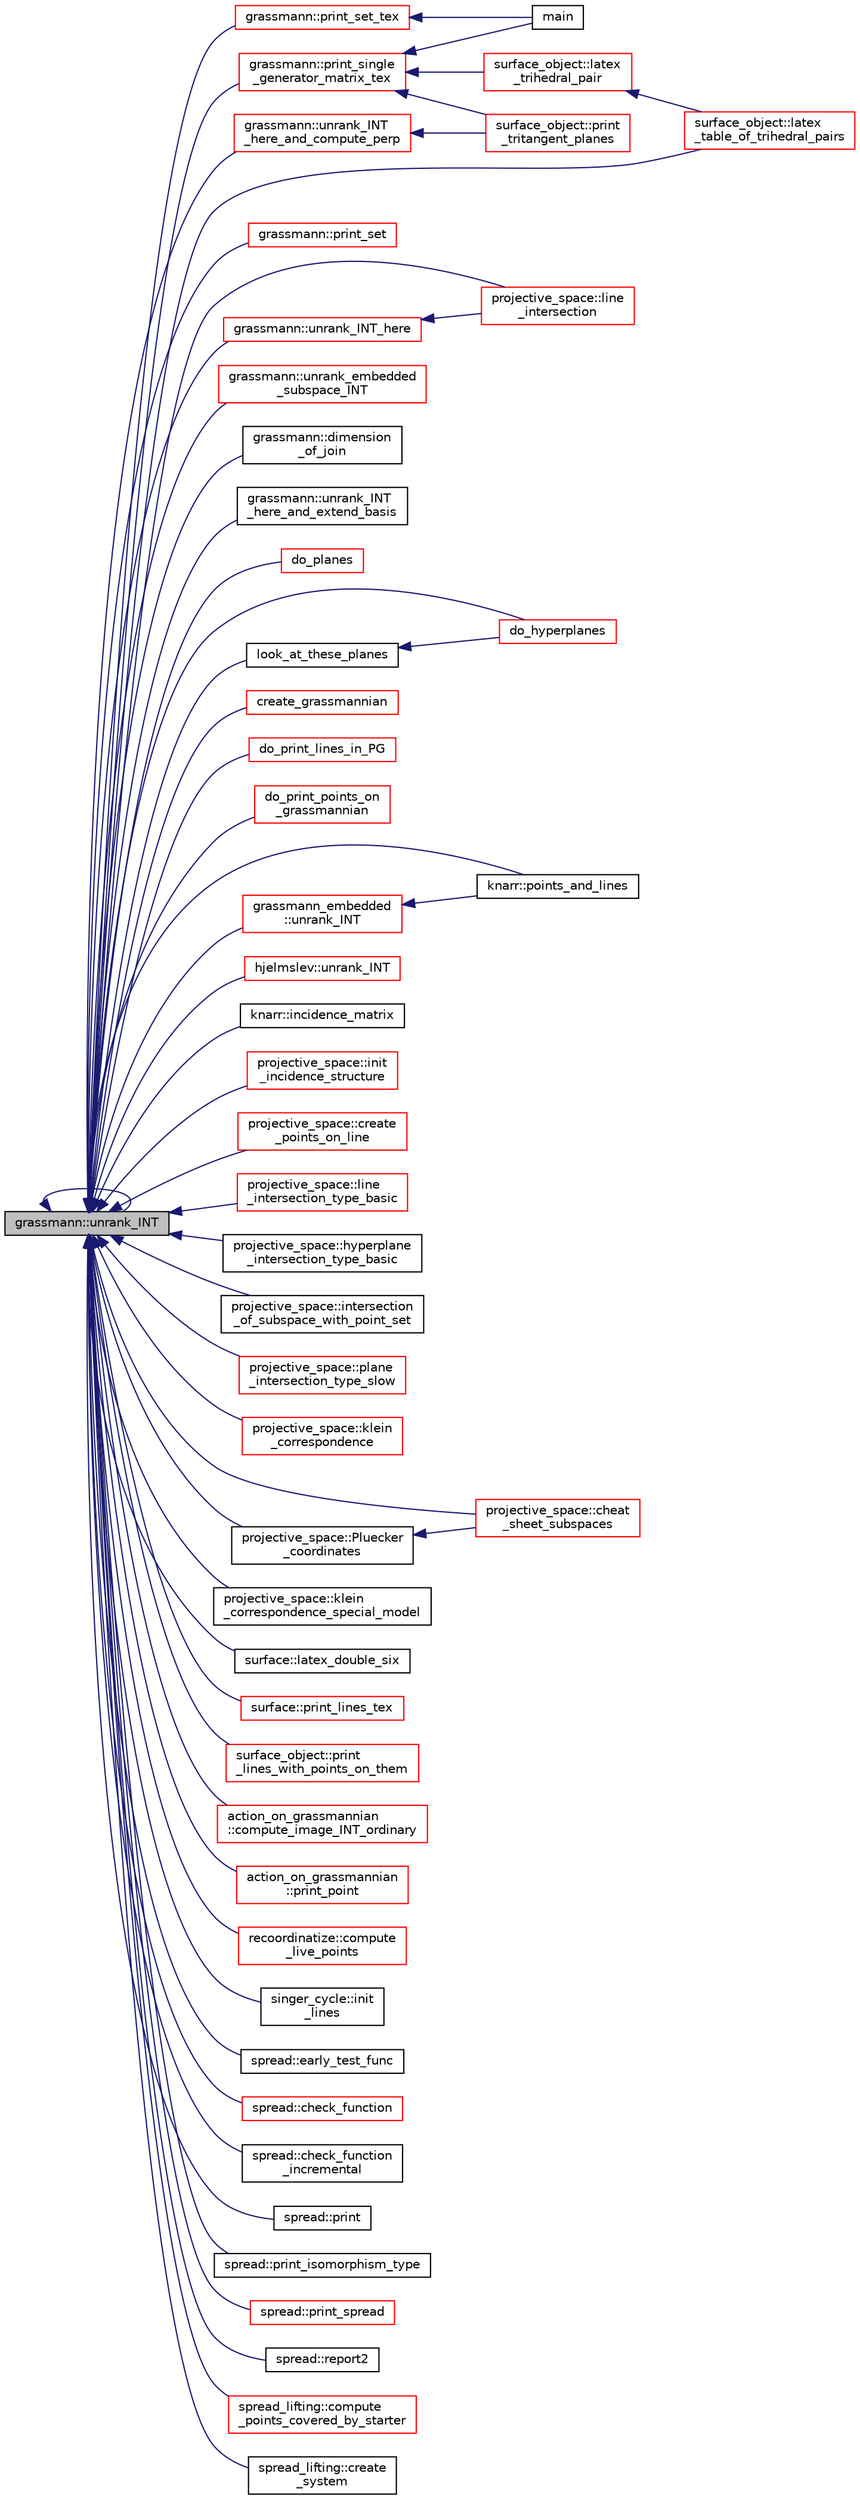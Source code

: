digraph "grassmann::unrank_INT"
{
  edge [fontname="Helvetica",fontsize="10",labelfontname="Helvetica",labelfontsize="10"];
  node [fontname="Helvetica",fontsize="10",shape=record];
  rankdir="LR";
  Node1607 [label="grassmann::unrank_INT",height=0.2,width=0.4,color="black", fillcolor="grey75", style="filled", fontcolor="black"];
  Node1607 -> Node1608 [dir="back",color="midnightblue",fontsize="10",style="solid",fontname="Helvetica"];
  Node1608 [label="grassmann::print_single\l_generator_matrix_tex",height=0.2,width=0.4,color="red", fillcolor="white", style="filled",URL="$df/d02/classgrassmann.html#aac233f873cf4090359aab75e9604a573"];
  Node1608 -> Node1609 [dir="back",color="midnightblue",fontsize="10",style="solid",fontname="Helvetica"];
  Node1609 [label="main",height=0.2,width=0.4,color="black", fillcolor="white", style="filled",URL="$d2/dfa/create__surface__main_8_c.html#a217dbf8b442f20279ea00b898af96f52"];
  Node1608 -> Node1610 [dir="back",color="midnightblue",fontsize="10",style="solid",fontname="Helvetica"];
  Node1610 [label="surface_object::print\l_tritangent_planes",height=0.2,width=0.4,color="red", fillcolor="white", style="filled",URL="$df/df8/classsurface__object.html#adc569e1b86bec1e9eb1b13e08ae47c0d"];
  Node1608 -> Node1618 [dir="back",color="midnightblue",fontsize="10",style="solid",fontname="Helvetica"];
  Node1618 [label="surface_object::latex\l_trihedral_pair",height=0.2,width=0.4,color="red", fillcolor="white", style="filled",URL="$df/df8/classsurface__object.html#ae5f992f6e9c83b63306dbec1ce0ea7b9"];
  Node1618 -> Node1620 [dir="back",color="midnightblue",fontsize="10",style="solid",fontname="Helvetica"];
  Node1620 [label="surface_object::latex\l_table_of_trihedral_pairs",height=0.2,width=0.4,color="red", fillcolor="white", style="filled",URL="$df/df8/classsurface__object.html#ae64b2ea950f99fb467960a0f2cbe7aa7"];
  Node1607 -> Node1628 [dir="back",color="midnightblue",fontsize="10",style="solid",fontname="Helvetica"];
  Node1628 [label="grassmann::print_set",height=0.2,width=0.4,color="red", fillcolor="white", style="filled",URL="$df/d02/classgrassmann.html#aa15444bcee49f332c44023d44b04d87b"];
  Node1607 -> Node1645 [dir="back",color="midnightblue",fontsize="10",style="solid",fontname="Helvetica"];
  Node1645 [label="grassmann::print_set_tex",height=0.2,width=0.4,color="red", fillcolor="white", style="filled",URL="$df/d02/classgrassmann.html#a2f1748a0ba2f2bb30bcee950b8226431"];
  Node1645 -> Node1609 [dir="back",color="midnightblue",fontsize="10",style="solid",fontname="Helvetica"];
  Node1607 -> Node1646 [dir="back",color="midnightblue",fontsize="10",style="solid",fontname="Helvetica"];
  Node1646 [label="grassmann::unrank_INT_here",height=0.2,width=0.4,color="red", fillcolor="white", style="filled",URL="$df/d02/classgrassmann.html#aa51bb30ed0feb7ad87d500b76e0b3cbe"];
  Node1646 -> Node1701 [dir="back",color="midnightblue",fontsize="10",style="solid",fontname="Helvetica"];
  Node1701 [label="projective_space::line\l_intersection",height=0.2,width=0.4,color="red", fillcolor="white", style="filled",URL="$d2/d17/classprojective__space.html#addb4eb5baf4a1396e1b3f490bc5e7b9b"];
  Node1607 -> Node1755 [dir="back",color="midnightblue",fontsize="10",style="solid",fontname="Helvetica"];
  Node1755 [label="grassmann::unrank_embedded\l_subspace_INT",height=0.2,width=0.4,color="red", fillcolor="white", style="filled",URL="$df/d02/classgrassmann.html#a165895ffdd3346a3eae9dc20fc2dfcfd"];
  Node1607 -> Node1607 [dir="back",color="midnightblue",fontsize="10",style="solid",fontname="Helvetica"];
  Node1607 -> Node1959 [dir="back",color="midnightblue",fontsize="10",style="solid",fontname="Helvetica"];
  Node1959 [label="grassmann::dimension\l_of_join",height=0.2,width=0.4,color="black", fillcolor="white", style="filled",URL="$df/d02/classgrassmann.html#a9c98ddbb06e5cd89e97c6662172bf5c8"];
  Node1607 -> Node1960 [dir="back",color="midnightblue",fontsize="10",style="solid",fontname="Helvetica"];
  Node1960 [label="grassmann::unrank_INT\l_here_and_extend_basis",height=0.2,width=0.4,color="black", fillcolor="white", style="filled",URL="$df/d02/classgrassmann.html#a1de95ba53cf25cda531e8de9bcf813d0"];
  Node1607 -> Node1961 [dir="back",color="midnightblue",fontsize="10",style="solid",fontname="Helvetica"];
  Node1961 [label="grassmann::unrank_INT\l_here_and_compute_perp",height=0.2,width=0.4,color="red", fillcolor="white", style="filled",URL="$df/d02/classgrassmann.html#ab427dd9206f455a9e6abd6310cd007ed"];
  Node1961 -> Node1610 [dir="back",color="midnightblue",fontsize="10",style="solid",fontname="Helvetica"];
  Node1607 -> Node1963 [dir="back",color="midnightblue",fontsize="10",style="solid",fontname="Helvetica"];
  Node1963 [label="do_planes",height=0.2,width=0.4,color="red", fillcolor="white", style="filled",URL="$da/d90/analyze_8_c.html#a25bcd01d70f32b01b67f6cdcb28a3504"];
  Node1607 -> Node1964 [dir="back",color="midnightblue",fontsize="10",style="solid",fontname="Helvetica"];
  Node1964 [label="look_at_these_planes",height=0.2,width=0.4,color="black", fillcolor="white", style="filled",URL="$da/d90/analyze_8_c.html#ad8b441870dbb818ee03042aa51a3cd09"];
  Node1964 -> Node1965 [dir="back",color="midnightblue",fontsize="10",style="solid",fontname="Helvetica"];
  Node1965 [label="do_hyperplanes",height=0.2,width=0.4,color="red", fillcolor="white", style="filled",URL="$da/d90/analyze_8_c.html#a1b317d157223e79e4363fcaee69de3dc"];
  Node1607 -> Node1965 [dir="back",color="midnightblue",fontsize="10",style="solid",fontname="Helvetica"];
  Node1607 -> Node1966 [dir="back",color="midnightblue",fontsize="10",style="solid",fontname="Helvetica"];
  Node1966 [label="create_grassmannian",height=0.2,width=0.4,color="red", fillcolor="white", style="filled",URL="$d9/d3a/make__grassmannian_8_c.html#adabd515cf859c5600117fe5be3e5e868"];
  Node1607 -> Node1968 [dir="back",color="midnightblue",fontsize="10",style="solid",fontname="Helvetica"];
  Node1968 [label="do_print_lines_in_PG",height=0.2,width=0.4,color="red", fillcolor="white", style="filled",URL="$d4/d67/geometry_8h.html#a5abe354dacebaac936368223433c51c4"];
  Node1607 -> Node1969 [dir="back",color="midnightblue",fontsize="10",style="solid",fontname="Helvetica"];
  Node1969 [label="do_print_points_on\l_grassmannian",height=0.2,width=0.4,color="red", fillcolor="white", style="filled",URL="$d4/d67/geometry_8h.html#a43e2a63a1110672fe9fafbfe7af6f48d"];
  Node1607 -> Node1970 [dir="back",color="midnightblue",fontsize="10",style="solid",fontname="Helvetica"];
  Node1970 [label="grassmann_embedded\l::unrank_INT",height=0.2,width=0.4,color="red", fillcolor="white", style="filled",URL="$d4/dda/classgrassmann__embedded.html#a5e9b8701fd62efb2d4e3ad9174a3c0b4"];
  Node1970 -> Node1668 [dir="back",color="midnightblue",fontsize="10",style="solid",fontname="Helvetica"];
  Node1668 [label="knarr::points_and_lines",height=0.2,width=0.4,color="black", fillcolor="white", style="filled",URL="$d7/de5/classknarr.html#abb50a19df35495d508b0cb127d4eb908"];
  Node1607 -> Node1974 [dir="back",color="midnightblue",fontsize="10",style="solid",fontname="Helvetica"];
  Node1974 [label="hjelmslev::unrank_INT",height=0.2,width=0.4,color="red", fillcolor="white", style="filled",URL="$d3/d21/classhjelmslev.html#a2b12e27ee4856b95fb031ead8500e307"];
  Node1607 -> Node1668 [dir="back",color="midnightblue",fontsize="10",style="solid",fontname="Helvetica"];
  Node1607 -> Node1976 [dir="back",color="midnightblue",fontsize="10",style="solid",fontname="Helvetica"];
  Node1976 [label="knarr::incidence_matrix",height=0.2,width=0.4,color="black", fillcolor="white", style="filled",URL="$d7/de5/classknarr.html#a17190785c3e2f76bb588be12ccd3e5f9"];
  Node1607 -> Node1977 [dir="back",color="midnightblue",fontsize="10",style="solid",fontname="Helvetica"];
  Node1977 [label="projective_space::init\l_incidence_structure",height=0.2,width=0.4,color="red", fillcolor="white", style="filled",URL="$d2/d17/classprojective__space.html#a1e59490325e045cc52674a3706780aed"];
  Node1607 -> Node2039 [dir="back",color="midnightblue",fontsize="10",style="solid",fontname="Helvetica"];
  Node2039 [label="projective_space::create\l_points_on_line",height=0.2,width=0.4,color="red", fillcolor="white", style="filled",URL="$d2/d17/classprojective__space.html#ab1b2ffcefe646e6d9d9ae435dfedd29e"];
  Node1607 -> Node1701 [dir="back",color="midnightblue",fontsize="10",style="solid",fontname="Helvetica"];
  Node1607 -> Node2045 [dir="back",color="midnightblue",fontsize="10",style="solid",fontname="Helvetica"];
  Node2045 [label="projective_space::line\l_intersection_type_basic",height=0.2,width=0.4,color="red", fillcolor="white", style="filled",URL="$d2/d17/classprojective__space.html#ad9a11792e1a91a598976cf41ebdd8bd3"];
  Node1607 -> Node2060 [dir="back",color="midnightblue",fontsize="10",style="solid",fontname="Helvetica"];
  Node2060 [label="projective_space::hyperplane\l_intersection_type_basic",height=0.2,width=0.4,color="black", fillcolor="white", style="filled",URL="$d2/d17/classprojective__space.html#ac2a88aaab23b53c01b5ca11f75356b11"];
  Node1607 -> Node2061 [dir="back",color="midnightblue",fontsize="10",style="solid",fontname="Helvetica"];
  Node2061 [label="projective_space::intersection\l_of_subspace_with_point_set",height=0.2,width=0.4,color="black", fillcolor="white", style="filled",URL="$d2/d17/classprojective__space.html#a6bc7d77bb5676fd0ff22065ed6253d8b"];
  Node1607 -> Node2062 [dir="back",color="midnightblue",fontsize="10",style="solid",fontname="Helvetica"];
  Node2062 [label="projective_space::plane\l_intersection_type_slow",height=0.2,width=0.4,color="red", fillcolor="white", style="filled",URL="$d2/d17/classprojective__space.html#aaa6ad6d1120268b5abd1ac2c01150b76"];
  Node1607 -> Node2063 [dir="back",color="midnightblue",fontsize="10",style="solid",fontname="Helvetica"];
  Node2063 [label="projective_space::klein\l_correspondence",height=0.2,width=0.4,color="red", fillcolor="white", style="filled",URL="$d2/d17/classprojective__space.html#a2712ead7fd87ca75ac227a8ade786508"];
  Node1607 -> Node2067 [dir="back",color="midnightblue",fontsize="10",style="solid",fontname="Helvetica"];
  Node2067 [label="projective_space::Pluecker\l_coordinates",height=0.2,width=0.4,color="black", fillcolor="white", style="filled",URL="$d2/d17/classprojective__space.html#a3de51df7c58c1f2575bdfbd383fb171e"];
  Node2067 -> Node2068 [dir="back",color="midnightblue",fontsize="10",style="solid",fontname="Helvetica"];
  Node2068 [label="projective_space::cheat\l_sheet_subspaces",height=0.2,width=0.4,color="red", fillcolor="white", style="filled",URL="$d2/d17/classprojective__space.html#a29d74f45865aaee58ab5cd50806d8baf"];
  Node1607 -> Node2069 [dir="back",color="midnightblue",fontsize="10",style="solid",fontname="Helvetica"];
  Node2069 [label="projective_space::klein\l_correspondence_special_model",height=0.2,width=0.4,color="black", fillcolor="white", style="filled",URL="$d2/d17/classprojective__space.html#a0460ef9dd2799f85fee962d142d20eea"];
  Node1607 -> Node2068 [dir="back",color="midnightblue",fontsize="10",style="solid",fontname="Helvetica"];
  Node1607 -> Node2070 [dir="back",color="midnightblue",fontsize="10",style="solid",fontname="Helvetica"];
  Node2070 [label="surface::latex_double_six",height=0.2,width=0.4,color="black", fillcolor="white", style="filled",URL="$d5/d88/classsurface.html#a76d9d68a0475c09538a68ce7acf9cdf9"];
  Node1607 -> Node2071 [dir="back",color="midnightblue",fontsize="10",style="solid",fontname="Helvetica"];
  Node2071 [label="surface::print_lines_tex",height=0.2,width=0.4,color="red", fillcolor="white", style="filled",URL="$d5/d88/classsurface.html#a88812cb4944301429541a3328ba11ac6"];
  Node1607 -> Node2073 [dir="back",color="midnightblue",fontsize="10",style="solid",fontname="Helvetica"];
  Node2073 [label="surface_object::print\l_lines_with_points_on_them",height=0.2,width=0.4,color="red", fillcolor="white", style="filled",URL="$df/df8/classsurface__object.html#a4f7314b0fd5445937345548313aad0c1"];
  Node1607 -> Node1620 [dir="back",color="midnightblue",fontsize="10",style="solid",fontname="Helvetica"];
  Node1607 -> Node2074 [dir="back",color="midnightblue",fontsize="10",style="solid",fontname="Helvetica"];
  Node2074 [label="action_on_grassmannian\l::compute_image_INT_ordinary",height=0.2,width=0.4,color="red", fillcolor="white", style="filled",URL="$d9/ddf/classaction__on__grassmannian.html#a0699e1d9ac13d0d97c5d1187846e5840"];
  Node1607 -> Node2075 [dir="back",color="midnightblue",fontsize="10",style="solid",fontname="Helvetica"];
  Node2075 [label="action_on_grassmannian\l::print_point",height=0.2,width=0.4,color="red", fillcolor="white", style="filled",URL="$d9/ddf/classaction__on__grassmannian.html#a8e8f15f8e40904d43e51ec452b01be27"];
  Node1607 -> Node2077 [dir="back",color="midnightblue",fontsize="10",style="solid",fontname="Helvetica"];
  Node2077 [label="recoordinatize::compute\l_live_points",height=0.2,width=0.4,color="red", fillcolor="white", style="filled",URL="$d3/d3c/classrecoordinatize.html#afa52f45535215f825be7e620bc44b7d7"];
  Node1607 -> Node2038 [dir="back",color="midnightblue",fontsize="10",style="solid",fontname="Helvetica"];
  Node2038 [label="singer_cycle::init\l_lines",height=0.2,width=0.4,color="black", fillcolor="white", style="filled",URL="$d8/d13/classsinger__cycle.html#a817cbf613596d5db2cf5e926db8fa328"];
  Node1607 -> Node1746 [dir="back",color="midnightblue",fontsize="10",style="solid",fontname="Helvetica"];
  Node1746 [label="spread::early_test_func",height=0.2,width=0.4,color="black", fillcolor="white", style="filled",URL="$da/dc1/classspread.html#adbfcbebbb234d57e8a2d335aba4ac9e9"];
  Node1607 -> Node1747 [dir="back",color="midnightblue",fontsize="10",style="solid",fontname="Helvetica"];
  Node1747 [label="spread::check_function",height=0.2,width=0.4,color="red", fillcolor="white", style="filled",URL="$da/dc1/classspread.html#a29b18c7bc6187ef692f83ec66dbba17d"];
  Node1607 -> Node1751 [dir="back",color="midnightblue",fontsize="10",style="solid",fontname="Helvetica"];
  Node1751 [label="spread::check_function\l_incremental",height=0.2,width=0.4,color="black", fillcolor="white", style="filled",URL="$da/dc1/classspread.html#a4fc583df8f9bc80e796f0692c9ceb7e3"];
  Node1607 -> Node2079 [dir="back",color="midnightblue",fontsize="10",style="solid",fontname="Helvetica"];
  Node2079 [label="spread::print",height=0.2,width=0.4,color="black", fillcolor="white", style="filled",URL="$da/dc1/classspread.html#a47f335e980e426c5a67e13ceca3f3e3c"];
  Node1607 -> Node1891 [dir="back",color="midnightblue",fontsize="10",style="solid",fontname="Helvetica"];
  Node1891 [label="spread::print_isomorphism_type",height=0.2,width=0.4,color="black", fillcolor="white", style="filled",URL="$da/dc1/classspread.html#ac00cfa228f832076e6e5d81319828fa7"];
  Node1607 -> Node2080 [dir="back",color="midnightblue",fontsize="10",style="solid",fontname="Helvetica"];
  Node2080 [label="spread::print_spread",height=0.2,width=0.4,color="red", fillcolor="white", style="filled",URL="$da/dc1/classspread.html#a1080def88d3f2504621e0b212eb4f098"];
  Node1607 -> Node1896 [dir="back",color="midnightblue",fontsize="10",style="solid",fontname="Helvetica"];
  Node1896 [label="spread::report2",height=0.2,width=0.4,color="black", fillcolor="white", style="filled",URL="$da/dc1/classspread.html#a543a79e4e7306af291584f53dacbfdd8"];
  Node1607 -> Node2083 [dir="back",color="midnightblue",fontsize="10",style="solid",fontname="Helvetica"];
  Node2083 [label="spread_lifting::compute\l_points_covered_by_starter",height=0.2,width=0.4,color="red", fillcolor="white", style="filled",URL="$d7/de2/classspread__lifting.html#a2f0dea5c67b1c9d61a36974bd6610b9b"];
  Node1607 -> Node2085 [dir="back",color="midnightblue",fontsize="10",style="solid",fontname="Helvetica"];
  Node2085 [label="spread_lifting::create\l_system",height=0.2,width=0.4,color="black", fillcolor="white", style="filled",URL="$d7/de2/classspread__lifting.html#a389c7761cc6a956414db3a1d60c028f7"];
}
